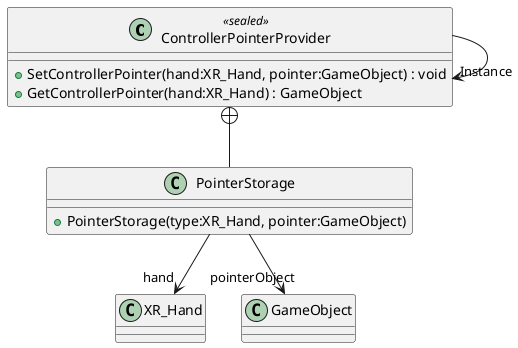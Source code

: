 @startuml
class ControllerPointerProvider <<sealed>> {
    + SetControllerPointer(hand:XR_Hand, pointer:GameObject) : void
    + GetControllerPointer(hand:XR_Hand) : GameObject
}
class PointerStorage {
    + PointerStorage(type:XR_Hand, pointer:GameObject)
}
ControllerPointerProvider --> "Instance" ControllerPointerProvider
ControllerPointerProvider +-- PointerStorage
PointerStorage --> "hand" XR_Hand
PointerStorage --> "pointerObject" GameObject
@enduml
